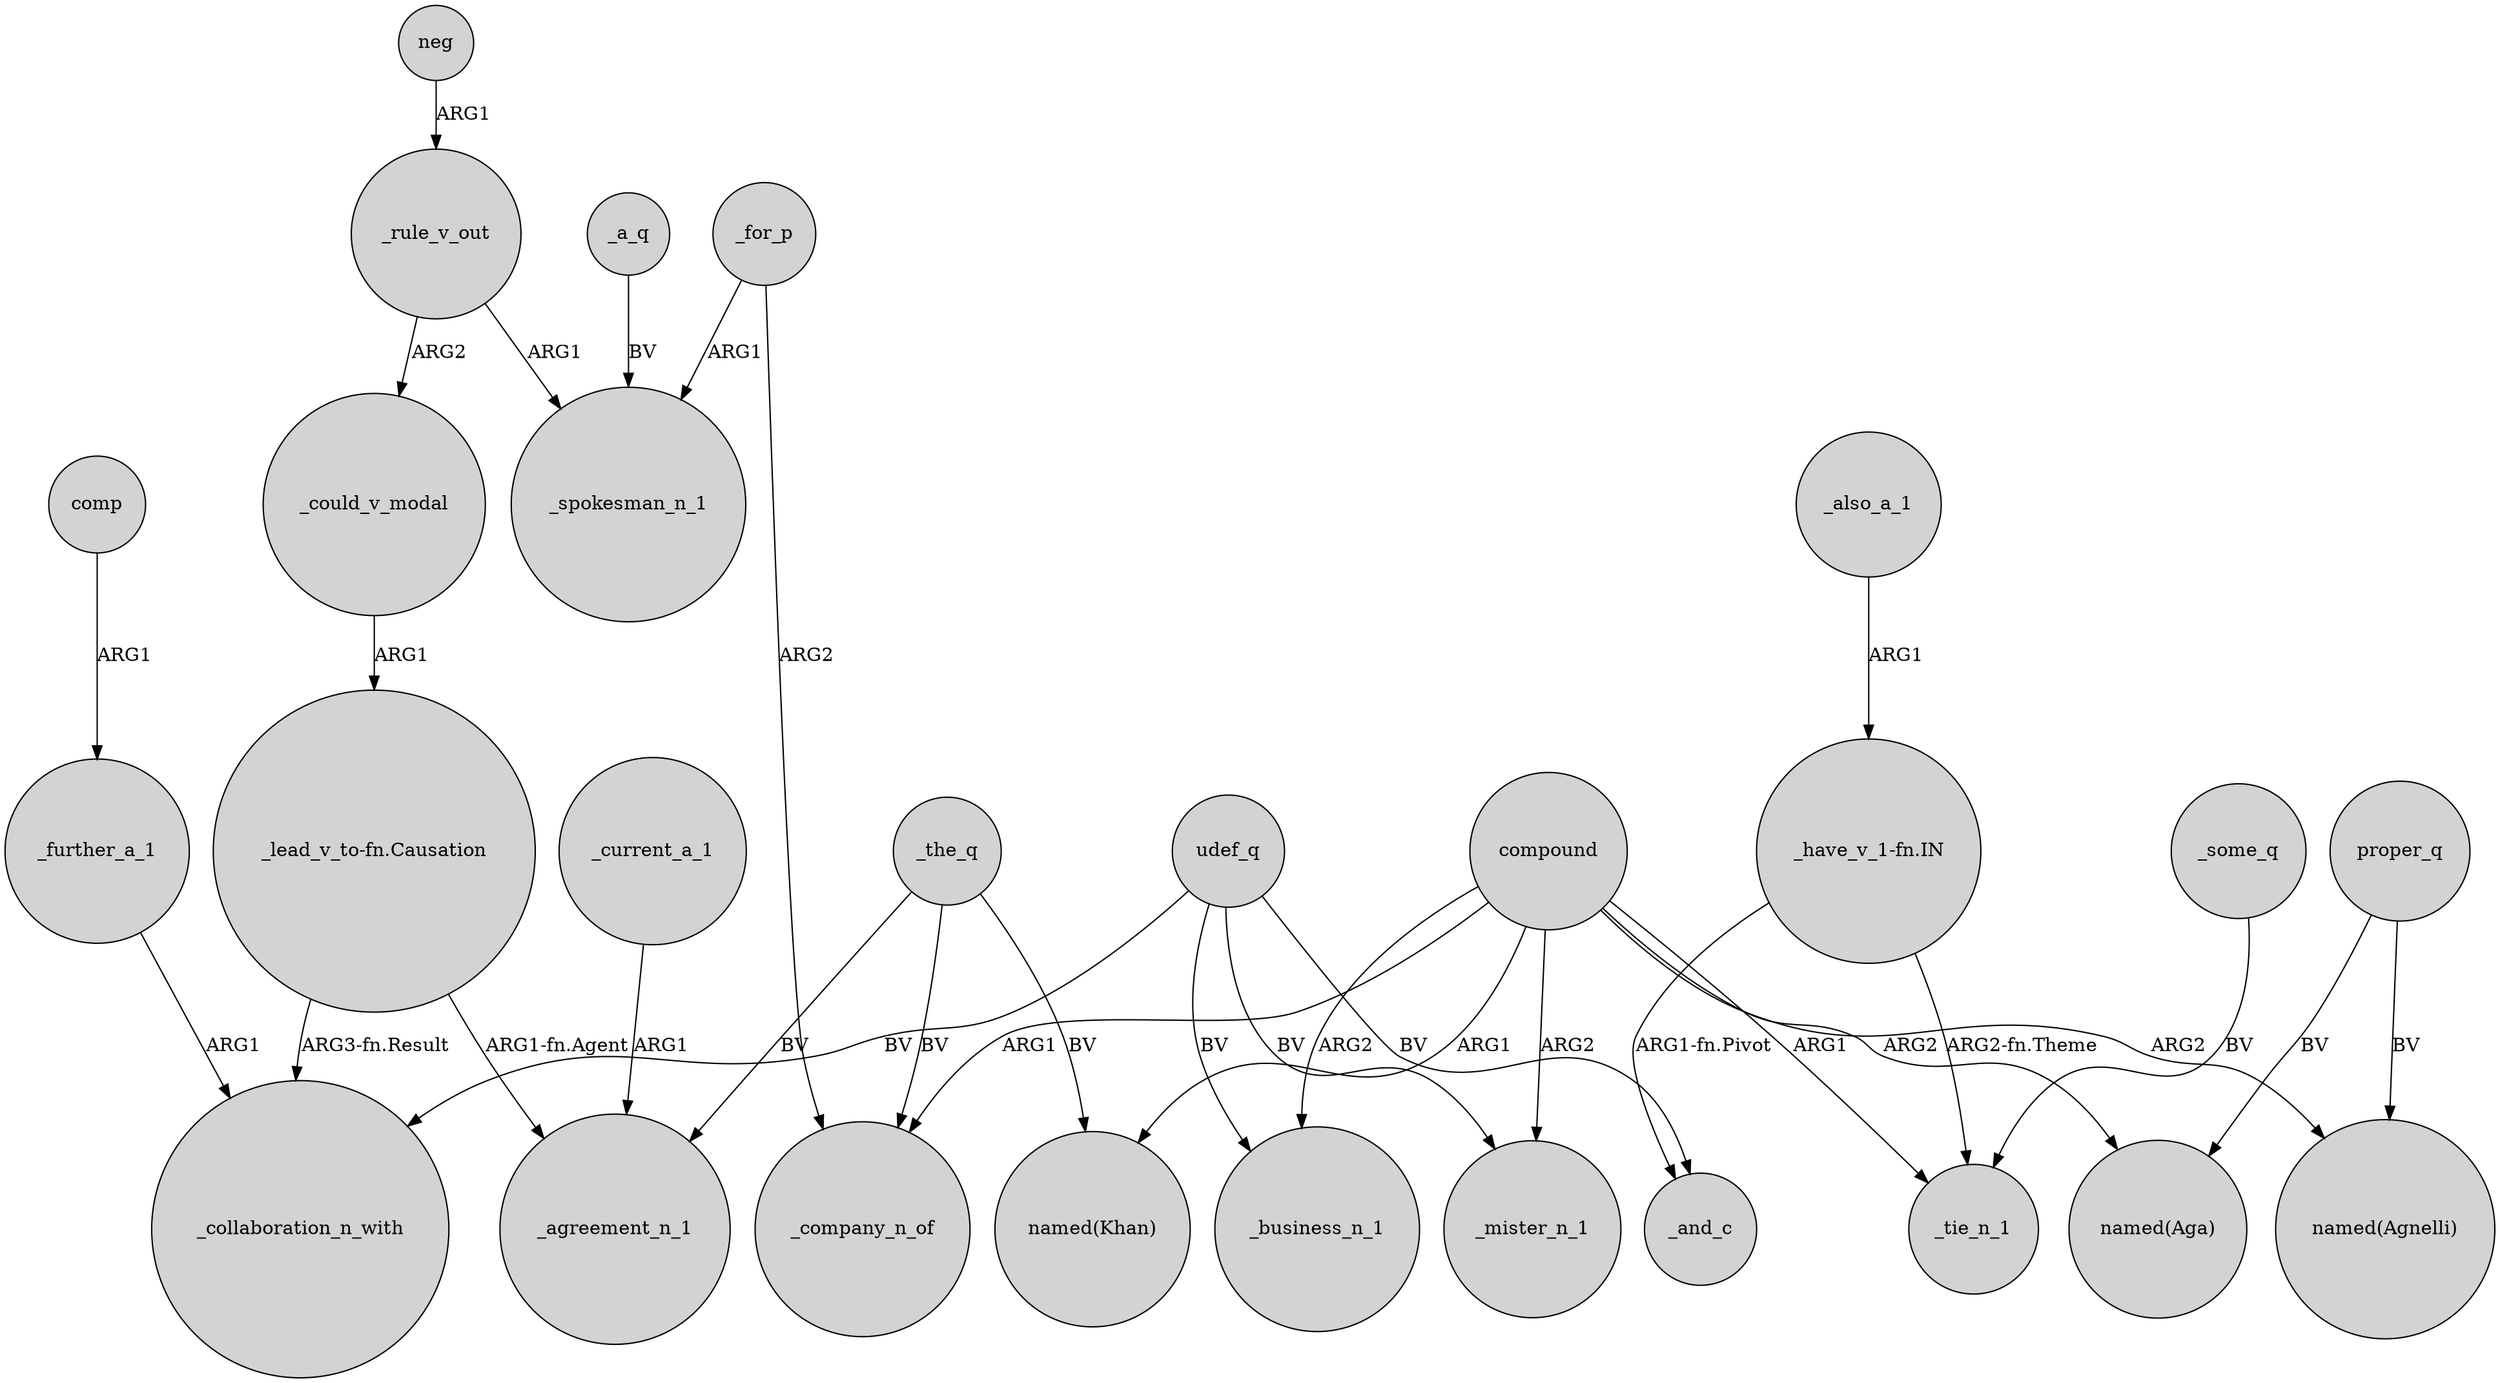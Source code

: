digraph {
	node [shape=circle style=filled]
	_for_p -> _spokesman_n_1 [label=ARG1]
	compound -> "named(Khan)" [label=ARG1]
	"_have_v_1-fn.IN" -> _tie_n_1 [label="ARG2-fn.Theme"]
	_some_q -> _tie_n_1 [label=BV]
	compound -> _mister_n_1 [label=ARG2]
	_the_q -> "named(Khan)" [label=BV]
	proper_q -> "named(Aga)" [label=BV]
	udef_q -> _mister_n_1 [label=BV]
	neg -> _rule_v_out [label=ARG1]
	compound -> _tie_n_1 [label=ARG1]
	udef_q -> _collaboration_n_with [label=BV]
	compound -> "named(Aga)" [label=ARG2]
	_could_v_modal -> "_lead_v_to-fn.Causation" [label=ARG1]
	_the_q -> _company_n_of [label=BV]
	"_lead_v_to-fn.Causation" -> _collaboration_n_with [label="ARG3-fn.Result"]
	"_lead_v_to-fn.Causation" -> _agreement_n_1 [label="ARG1-fn.Agent"]
	compound -> _company_n_of [label=ARG1]
	_the_q -> _agreement_n_1 [label=BV]
	"_have_v_1-fn.IN" -> _and_c [label="ARG1-fn.Pivot"]
	_for_p -> _company_n_of [label=ARG2]
	comp -> _further_a_1 [label=ARG1]
	_further_a_1 -> _collaboration_n_with [label=ARG1]
	_also_a_1 -> "_have_v_1-fn.IN" [label=ARG1]
	compound -> "named(Agnelli)" [label=ARG2]
	compound -> _business_n_1 [label=ARG2]
	udef_q -> _business_n_1 [label=BV]
	_a_q -> _spokesman_n_1 [label=BV]
	udef_q -> _and_c [label=BV]
	proper_q -> "named(Agnelli)" [label=BV]
	_rule_v_out -> _spokesman_n_1 [label=ARG1]
	_current_a_1 -> _agreement_n_1 [label=ARG1]
	_rule_v_out -> _could_v_modal [label=ARG2]
}
